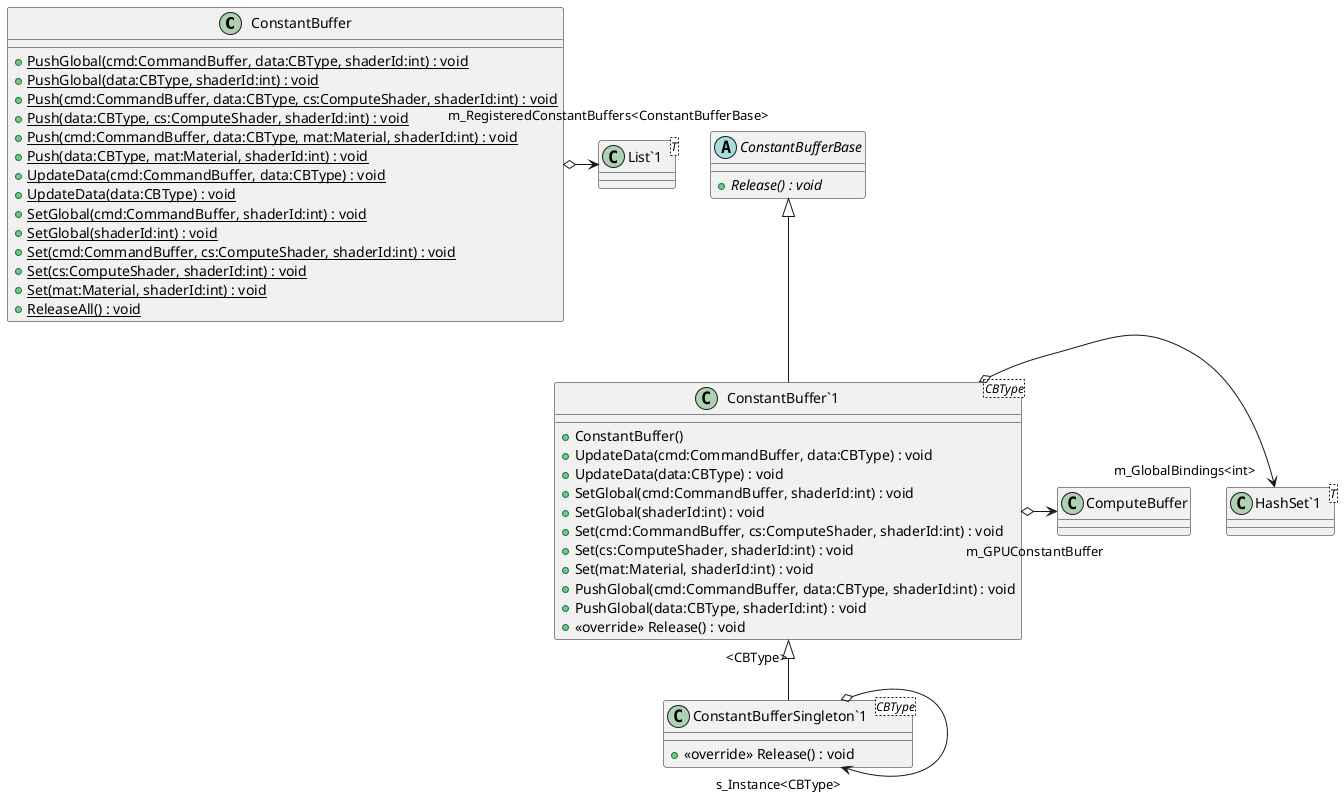 @startuml
class ConstantBuffer {
    + {static} PushGlobal(cmd:CommandBuffer, data:CBType, shaderId:int) : void
    + {static} PushGlobal(data:CBType, shaderId:int) : void
    + {static} Push(cmd:CommandBuffer, data:CBType, cs:ComputeShader, shaderId:int) : void
    + {static} Push(data:CBType, cs:ComputeShader, shaderId:int) : void
    + {static} Push(cmd:CommandBuffer, data:CBType, mat:Material, shaderId:int) : void
    + {static} Push(data:CBType, mat:Material, shaderId:int) : void
    + {static} UpdateData(cmd:CommandBuffer, data:CBType) : void
    + {static} UpdateData(data:CBType) : void
    + {static} SetGlobal(cmd:CommandBuffer, shaderId:int) : void
    + {static} SetGlobal(shaderId:int) : void
    + {static} Set(cmd:CommandBuffer, cs:ComputeShader, shaderId:int) : void
    + {static} Set(cs:ComputeShader, shaderId:int) : void
    + {static} Set(mat:Material, shaderId:int) : void
    + {static} ReleaseAll() : void
}
abstract class ConstantBufferBase {
    + {abstract} Release() : void
}
class "ConstantBuffer`1"<CBType> {
    + ConstantBuffer()
    + UpdateData(cmd:CommandBuffer, data:CBType) : void
    + UpdateData(data:CBType) : void
    + SetGlobal(cmd:CommandBuffer, shaderId:int) : void
    + SetGlobal(shaderId:int) : void
    + Set(cmd:CommandBuffer, cs:ComputeShader, shaderId:int) : void
    + Set(cs:ComputeShader, shaderId:int) : void
    + Set(mat:Material, shaderId:int) : void
    + PushGlobal(cmd:CommandBuffer, data:CBType, shaderId:int) : void
    + PushGlobal(data:CBType, shaderId:int) : void
    + <<override>> Release() : void
}
class "ConstantBufferSingleton`1"<CBType> {
    + <<override>> Release() : void
}
class "List`1"<T> {
}
class "HashSet`1"<T> {
}
ConstantBuffer o-> "m_RegisteredConstantBuffers<ConstantBufferBase>" "List`1"
ConstantBufferBase <|-- "ConstantBuffer`1"
"ConstantBuffer`1" o-> "m_GlobalBindings<int>" "HashSet`1"
"ConstantBuffer`1" o-> "m_GPUConstantBuffer" ComputeBuffer
"ConstantBuffer`1" "<CBType>" <|-- "ConstantBufferSingleton`1"
"ConstantBufferSingleton`1" o-> "s_Instance<CBType>" "ConstantBufferSingleton`1"
@enduml
